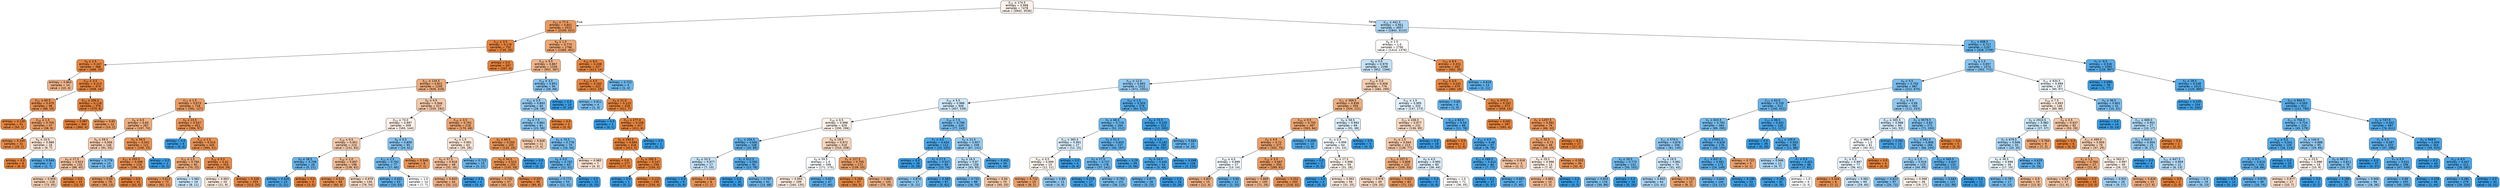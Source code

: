 digraph Tree {
node [shape=box, style="filled, rounded", color="black", fontname=helvetica] ;
edge [fontname=helvetica] ;
0 [label=<X<SUB>11</SUB> &le; 174.5<br/>entropy = 0.998<br/>samples = 7478<br/>value = [3942, 3536]>, fillcolor="#fcf2eb"] ;
1 [label=<X<SUB>11</SUB> &le; 77.5<br/>entropy = 0.651<br/>samples = 2521<br/>value = [2100, 421]>, fillcolor="#ea9a61"] ;
0 -> 1 [labeldistance=2.5, labelangle=45, headlabel="True"] ;
2 [label=<X<SUB>12</SUB> &le; 3.5<br/>entropy = 0.176<br/>samples = 755<br/>value = [735, 20]>, fillcolor="#e6843e"] ;
1 -> 2 ;
3 [label=<X<SUB>9</SUB> &le; 2.5<br/>entropy = 0.247<br/>samples = 488<br/>value = [468, 20]>, fillcolor="#e68641"] ;
2 -> 3 ;
4 [label=<entropy = 0.863<br/>samples = 14<br/>value = [10, 4]>, fillcolor="#efb388"] ;
3 -> 4 ;
9 [label=<X<SUB>10</SUB> &le; 3.5<br/>entropy = 0.213<br/>samples = 474<br/>value = [458, 16]>, fillcolor="#e68540"] ;
3 -> 9 ;
10 [label=<X<SUB>11</SUB> &le; 60.5<br/>entropy = 0.475<br/>samples = 98<br/>value = [88, 10]>, fillcolor="#e88f50"] ;
9 -> 10 ;
11 [label=<entropy = 0.139<br/>samples = 51<br/>value = [50, 1]>, fillcolor="#e6843d"] ;
10 -> 11 ;
14 [label=<X<SUB>10</SUB> &le; 1.5<br/>entropy = 0.705<br/>samples = 47<br/>value = [38, 9]>, fillcolor="#eb9f68"] ;
10 -> 14 ;
15 [label=<entropy = 0.345<br/>samples = 31<br/>value = [29, 2]>, fillcolor="#e78a47"] ;
14 -> 15 ;
20 [label=<X<SUB>9</SUB> &le; 10.0<br/>entropy = 0.989<br/>samples = 16<br/>value = [9, 7]>, fillcolor="#f9e3d3"] ;
14 -> 20 ;
21 [label=<entropy = 0.0<br/>samples = 8<br/>value = [8, 0]>, fillcolor="#e58139"] ;
20 -> 21 ;
22 [label=<entropy = 0.544<br/>samples = 8<br/>value = [1, 7]>, fillcolor="#55abe9"] ;
20 -> 22 ;
25 [label=<X<SUB>13</SUB> &le; 356.5<br/>entropy = 0.118<br/>samples = 376<br/>value = [370, 6]>, fillcolor="#e5833c"] ;
9 -> 25 ;
26 [label=<entropy = 0.087<br/>samples = 364<br/>value = [360, 4]>, fillcolor="#e5823b"] ;
25 -> 26 ;
37 [label=<entropy = 0.65<br/>samples = 12<br/>value = [10, 2]>, fillcolor="#ea9a61"] ;
25 -> 37 ;
42 [label=<entropy = 0.0<br/>samples = 267<br/>value = [267, 0]>, fillcolor="#e58139"] ;
2 -> 42 ;
43 [label=<X<SUB>8</SUB> &le; 1.5<br/>entropy = 0.773<br/>samples = 1766<br/>value = [1365, 401]>, fillcolor="#eda673"] ;
1 -> 43 ;
44 [label=<X<SUB>10</SUB> &le; 9.5<br/>entropy = 0.867<br/>samples = 1339<br/>value = [952, 387]>, fillcolor="#f0b489"] ;
43 -> 44 ;
45 [label=<X<SUB>11</SUB> &le; 134.5<br/>entropy = 0.821<br/>samples = 1245<br/>value = [926, 319]>, fillcolor="#eeac7d"] ;
44 -> 45 ;
46 [label=<X<SUB>12</SUB> &le; 1.5<br/>entropy = 0.673<br/>samples = 718<br/>value = [591, 127]>, fillcolor="#eb9c64"] ;
45 -> 46 ;
47 [label=<X<SUB>6</SUB> &le; 0.5<br/>entropy = 0.83<br/>samples = 267<br/>value = [197, 70]>, fillcolor="#eeae7f"] ;
46 -> 47 ;
48 [label=<X<SUB>0</SUB> &le; 59.5<br/>entropy = 0.956<br/>samples = 146<br/>value = [91, 55]>, fillcolor="#f5cdb1"] ;
47 -> 48 ;
49 [label=<X<SUB>9</SUB> &le; 27.5<br/>entropy = 0.923<br/>samples = 133<br/>value = [88, 45]>, fillcolor="#f2c19e"] ;
48 -> 49 ;
50 [label=<entropy = 0.959<br/>samples = 118<br/>value = [73, 45]>, fillcolor="#f5cfb3"] ;
49 -> 50 ;
51 [label=<entropy = 0.0<br/>samples = 15<br/>value = [15, 0]>, fillcolor="#e58139"] ;
49 -> 51 ;
52 [label=<entropy = 0.779<br/>samples = 13<br/>value = [3, 10]>, fillcolor="#74baed"] ;
48 -> 52 ;
55 [label=<X<SUB>0</SUB> &le; 59.5<br/>entropy = 0.541<br/>samples = 121<br/>value = [106, 15]>, fillcolor="#e99355"] ;
47 -> 55 ;
56 [label=<X<SUB>13</SUB> &le; 105.5<br/>entropy = 0.498<br/>samples = 119<br/>value = [106, 13]>, fillcolor="#e89051"] ;
55 -> 56 ;
57 [label=<entropy = 0.65<br/>samples = 78<br/>value = [65, 13]>, fillcolor="#ea9a61"] ;
56 -> 57 ;
58 [label=<entropy = 0.0<br/>samples = 41<br/>value = [41, 0]>, fillcolor="#e58139"] ;
56 -> 58 ;
59 [label=<entropy = 0.0<br/>samples = 2<br/>value = [0, 2]>, fillcolor="#399de5"] ;
55 -> 59 ;
60 [label=<X<SUB>0</SUB> &le; 23.5<br/>entropy = 0.547<br/>samples = 451<br/>value = [394, 57]>, fillcolor="#e99356"] ;
46 -> 60 ;
61 [label=<entropy = 0.0<br/>samples = 6<br/>value = [0, 6]>, fillcolor="#399de5"] ;
60 -> 61 ;
62 [label=<X<SUB>15</SUB> &le; 2.5<br/>entropy = 0.514<br/>samples = 445<br/>value = [394, 51]>, fillcolor="#e89153"] ;
60 -> 62 ;
63 [label=<X<SUB>15</SUB> &le; 1.5<br/>entropy = 0.794<br/>samples = 92<br/>value = [70, 22]>, fillcolor="#eda977"] ;
62 -> 63 ;
64 [label=<entropy = 0.612<br/>samples = 73<br/>value = [62, 11]>, fillcolor="#ea975c"] ;
63 -> 64 ;
65 [label=<entropy = 0.982<br/>samples = 19<br/>value = [8, 11]>, fillcolor="#c9e4f8"] ;
63 -> 65 ;
66 [label=<X<SUB>10</SUB> &le; 0.5<br/>entropy = 0.41<br/>samples = 353<br/>value = [324, 29]>, fillcolor="#e78c4b"] ;
62 -> 66 ;
67 [label=<entropy = 0.993<br/>samples = 20<br/>value = [11, 9]>, fillcolor="#fae8db"] ;
66 -> 67 ;
68 [label=<entropy = 0.328<br/>samples = 333<br/>value = [313, 20]>, fillcolor="#e78946"] ;
66 -> 68 ;
69 [label=<X<SUB>6</SUB> &le; 0.5<br/>entropy = 0.946<br/>samples = 527<br/>value = [335, 192]>, fillcolor="#f4c9aa"] ;
45 -> 69 ;
70 [label=<X<SUB>13</SUB> &le; 73.0<br/>entropy = 0.997<br/>samples = 309<br/>value = [165, 144]>, fillcolor="#fcefe6"] ;
69 -> 70 ;
71 [label=<X<SUB>10</SUB> &le; 0.5<br/>entropy = 0.951<br/>samples = 224<br/>value = [141, 83]>, fillcolor="#f4cbae"] ;
70 -> 71 ;
72 [label=<X<SUB>9</SUB> &le; 28.5<br/>entropy = 0.706<br/>samples = 26<br/>value = [5, 21]>, fillcolor="#68b4eb"] ;
71 -> 72 ;
73 [label=<entropy = 0.426<br/>samples = 23<br/>value = [2, 21]>, fillcolor="#4ca6e7"] ;
72 -> 73 ;
74 [label=<entropy = 0.0<br/>samples = 3<br/>value = [3, 0]>, fillcolor="#e58139"] ;
72 -> 74 ;
75 [label=<X<SUB>10</SUB> &le; 2.0<br/>entropy = 0.897<br/>samples = 198<br/>value = [136, 62]>, fillcolor="#f1ba93"] ;
71 -> 75 ;
76 [label=<entropy = 0.523<br/>samples = 68<br/>value = [60, 8]>, fillcolor="#e89253"] ;
75 -> 76 ;
77 [label=<entropy = 0.979<br/>samples = 130<br/>value = [76, 54]>, fillcolor="#f7dbc6"] ;
75 -> 77 ;
78 [label=<X<SUB>8</SUB> &le; 0.5<br/>entropy = 0.859<br/>samples = 85<br/>value = [24, 61]>, fillcolor="#87c4ef"] ;
70 -> 78 ;
79 [label=<X<SUB>12</SUB> &le; 2.5<br/>entropy = 0.762<br/>samples = 77<br/>value = [17, 60]>, fillcolor="#71b9ec"] ;
78 -> 79 ;
80 [label=<entropy = 0.631<br/>samples = 63<br/>value = [10, 53]>, fillcolor="#5eafea"] ;
79 -> 80 ;
81 [label=<entropy = 1.0<br/>samples = 14<br/>value = [7, 7]>, fillcolor="#ffffff"] ;
79 -> 81 ;
82 [label=<entropy = 0.544<br/>samples = 8<br/>value = [7, 1]>, fillcolor="#e99355"] ;
78 -> 82 ;
85 [label=<X<SUB>10</SUB> &le; 3.5<br/>entropy = 0.761<br/>samples = 218<br/>value = [170, 48]>, fillcolor="#eca571"] ;
69 -> 85 ;
86 [label=<X<SUB>3</SUB> &le; 1.5<br/>entropy = 0.991<br/>samples = 63<br/>value = [35, 28]>, fillcolor="#fae6d7"] ;
85 -> 86 ;
87 [label=<X<SUB>0</SUB> &le; 57.5<br/>entropy = 0.918<br/>samples = 48<br/>value = [32, 16]>, fillcolor="#f2c09c"] ;
86 -> 87 ;
88 [label=<entropy = 0.845<br/>samples = 44<br/>value = [32, 12]>, fillcolor="#efb083"] ;
87 -> 88 ;
89 [label=<entropy = 0.0<br/>samples = 4<br/>value = [0, 4]>, fillcolor="#399de5"] ;
87 -> 89 ;
90 [label=<entropy = 0.722<br/>samples = 15<br/>value = [3, 12]>, fillcolor="#6ab6ec"] ;
86 -> 90 ;
93 [label=<X<SUB>0</SUB> &le; 60.5<br/>entropy = 0.555<br/>samples = 155<br/>value = [135, 20]>, fillcolor="#e99456"] ;
85 -> 93 ;
94 [label=<X<SUB>0</SUB> &le; 34.5<br/>entropy = 0.523<br/>samples = 153<br/>value = [135, 18]>, fillcolor="#e89253"] ;
93 -> 94 ;
95 [label=<entropy = 0.742<br/>samples = 57<br/>value = [45, 12]>, fillcolor="#eca36e"] ;
94 -> 95 ;
96 [label=<entropy = 0.337<br/>samples = 96<br/>value = [90, 6]>, fillcolor="#e78946"] ;
94 -> 96 ;
97 [label=<entropy = 0.0<br/>samples = 2<br/>value = [0, 2]>, fillcolor="#399de5"] ;
93 -> 97 ;
98 [label=<X<SUB>14</SUB> &le; 3.5<br/>entropy = 0.851<br/>samples = 94<br/>value = [26, 68]>, fillcolor="#85c2ef"] ;
44 -> 98 ;
99 [label=<X<SUB>12</SUB> &le; 3.5<br/>entropy = 0.893<br/>samples = 84<br/>value = [26, 58]>, fillcolor="#92c9f1"] ;
98 -> 99 ;
100 [label=<X<SUB>9</SUB> &le; 7.5<br/>entropy = 0.861<br/>samples = 81<br/>value = [23, 58]>, fillcolor="#88c4ef"] ;
99 -> 100 ;
101 [label=<entropy = 0.946<br/>samples = 11<br/>value = [7, 4]>, fillcolor="#f4c9aa"] ;
100 -> 101 ;
106 [label=<X<SUB>0</SUB> &le; 70.5<br/>entropy = 0.776<br/>samples = 70<br/>value = [16, 54]>, fillcolor="#74baed"] ;
100 -> 106 ;
107 [label=<X<SUB>8</SUB> &le; 0.5<br/>entropy = 0.702<br/>samples = 63<br/>value = [12, 51]>, fillcolor="#68b4eb"] ;
106 -> 107 ;
108 [label=<entropy = 0.772<br/>samples = 53<br/>value = [12, 41]>, fillcolor="#73baed"] ;
107 -> 108 ;
109 [label=<entropy = 0.0<br/>samples = 10<br/>value = [0, 10]>, fillcolor="#399de5"] ;
107 -> 109 ;
110 [label=<entropy = 0.985<br/>samples = 7<br/>value = [4, 3]>, fillcolor="#f8e0ce"] ;
106 -> 110 ;
113 [label=<entropy = 0.0<br/>samples = 3<br/>value = [3, 0]>, fillcolor="#e58139"] ;
99 -> 113 ;
114 [label=<entropy = 0.0<br/>samples = 10<br/>value = [0, 10]>, fillcolor="#399de5"] ;
98 -> 114 ;
115 [label=<X<SUB>10</SUB> &le; 8.5<br/>entropy = 0.208<br/>samples = 427<br/>value = [413, 14]>, fillcolor="#e68540"] ;
43 -> 115 ;
116 [label=<X<SUB>10</SUB> &le; 4.5<br/>entropy = 0.162<br/>samples = 422<br/>value = [412, 10]>, fillcolor="#e6843e"] ;
115 -> 116 ;
117 [label=<entropy = 0.811<br/>samples = 4<br/>value = [1, 3]>, fillcolor="#7bbeee"] ;
116 -> 117 ;
120 [label=<X<SUB>0</SUB> &le; 21.0<br/>entropy = 0.123<br/>samples = 418<br/>value = [411, 7]>, fillcolor="#e5833c"] ;
116 -> 120 ;
121 [label=<entropy = 0.0<br/>samples = 1<br/>value = [0, 1]>, fillcolor="#399de5"] ;
120 -> 121 ;
122 [label=<X<SUB>13</SUB> &le; 277.0<br/>entropy = 0.109<br/>samples = 417<br/>value = [411, 6]>, fillcolor="#e5833c"] ;
120 -> 122 ;
123 [label=<X<SUB>5</SUB> &le; 293.5<br/>entropy = 0.094<br/>samples = 416<br/>value = [411, 5]>, fillcolor="#e5833b"] ;
122 -> 123 ;
124 [label=<entropy = 0.0<br/>samples = 177<br/>value = [177, 0]>, fillcolor="#e58139"] ;
123 -> 124 ;
125 [label=<X<SUB>5</SUB> &le; 295.5<br/>entropy = 0.147<br/>samples = 239<br/>value = [234, 5]>, fillcolor="#e6843d"] ;
123 -> 125 ;
126 [label=<entropy = 0.0<br/>samples = 1<br/>value = [0, 1]>, fillcolor="#399de5"] ;
125 -> 126 ;
127 [label=<entropy = 0.123<br/>samples = 238<br/>value = [234, 4]>, fillcolor="#e5833c"] ;
125 -> 127 ;
128 [label=<entropy = 0.0<br/>samples = 1<br/>value = [0, 1]>, fillcolor="#399de5"] ;
122 -> 128 ;
129 [label=<entropy = 0.722<br/>samples = 5<br/>value = [1, 4]>, fillcolor="#6ab6ec"] ;
115 -> 129 ;
132 [label=<X<SUB>11</SUB> &le; 441.5<br/>entropy = 0.952<br/>samples = 4957<br/>value = [1842, 3115]>, fillcolor="#aed7f4"] ;
0 -> 132 [labeldistance=2.5, labelangle=-45, headlabel="False"] ;
133 [label=<X<SUB>8</SUB> &le; 1.5<br/>entropy = 1.0<br/>samples = 2790<br/>value = [1414, 1376]>, fillcolor="#fefcfa"] ;
132 -> 133 ;
134 [label=<X<SUB>6</SUB> &le; 0.5<br/>entropy = 0.979<br/>samples = 2298<br/>value = [952, 1346]>, fillcolor="#c5e2f7"] ;
133 -> 134 ;
135 [label=<X<SUB>13</SUB> &le; 12.0<br/>entropy = 0.893<br/>samples = 1522<br/>value = [471, 1051]>, fillcolor="#92c9f1"] ;
134 -> 135 ;
136 [label=<X<SUB>10</SUB> &le; 5.5<br/>entropy = 0.986<br/>samples = 946<br/>value = [407, 539]>, fillcolor="#cfe7f9"] ;
135 -> 136 ;
137 [label=<X<SUB>10</SUB> &le; 0.5<br/>entropy = 0.998<br/>samples = 626<br/>value = [330, 296]>, fillcolor="#fcf2eb"] ;
136 -> 137 ;
138 [label=<X<SUB>11</SUB> &le; 204.5<br/>entropy = 0.691<br/>samples = 108<br/>value = [20, 88]>, fillcolor="#66b3eb"] ;
137 -> 138 ;
139 [label=<X<SUB>0</SUB> &le; 33.5<br/>entropy = 0.977<br/>samples = 17<br/>value = [7, 10]>, fillcolor="#c4e2f7"] ;
138 -> 139 ;
140 [label=<entropy = 0.0<br/>samples = 9<br/>value = [0, 9]>, fillcolor="#399de5"] ;
139 -> 140 ;
141 [label=<entropy = 0.544<br/>samples = 8<br/>value = [7, 1]>, fillcolor="#e99355"] ;
139 -> 141 ;
142 [label=<X<SUB>5</SUB> &le; 512.0<br/>entropy = 0.592<br/>samples = 91<br/>value = [13, 78]>, fillcolor="#5aade9"] ;
138 -> 142 ;
143 [label=<entropy = 0.0<br/>samples = 30<br/>value = [0, 30]>, fillcolor="#399de5"] ;
142 -> 143 ;
144 [label=<entropy = 0.747<br/>samples = 61<br/>value = [13, 48]>, fillcolor="#6fb8ec"] ;
142 -> 144 ;
145 [label=<X<SUB>9</SUB> &le; 19.5<br/>entropy = 0.972<br/>samples = 518<br/>value = [310, 208]>, fillcolor="#f6d6be"] ;
137 -> 145 ;
146 [label=<X<SUB>0</SUB> &le; 59.5<br/>entropy = 1.0<br/>samples = 346<br/>value = [171, 175]>, fillcolor="#fafdfe"] ;
145 -> 146 ;
147 [label=<entropy = 0.993<br/>samples = 299<br/>value = [164, 135]>, fillcolor="#fae9dc"] ;
146 -> 147 ;
148 [label=<entropy = 0.607<br/>samples = 47<br/>value = [7, 40]>, fillcolor="#5caeea"] ;
146 -> 148 ;
149 [label=<X<SUB>5</SUB> &le; 127.5<br/>entropy = 0.705<br/>samples = 172<br/>value = [139, 33]>, fillcolor="#eb9f68"] ;
145 -> 149 ;
150 [label=<entropy = 0.264<br/>samples = 67<br/>value = [64, 3]>, fillcolor="#e68742"] ;
149 -> 150 ;
151 [label=<entropy = 0.863<br/>samples = 105<br/>value = [75, 30]>, fillcolor="#efb388"] ;
149 -> 151 ;
152 [label=<X<SUB>10</SUB> &le; 7.5<br/>entropy = 0.796<br/>samples = 320<br/>value = [77, 243]>, fillcolor="#78bced"] ;
136 -> 152 ;
153 [label=<X<SUB>1</SUB> &le; 3.5<br/>entropy = 0.434<br/>samples = 112<br/>value = [10, 102]>, fillcolor="#4ca7e8"] ;
152 -> 153 ;
154 [label=<entropy = 0.0<br/>samples = 28<br/>value = [0, 28]>, fillcolor="#399de5"] ;
153 -> 154 ;
155 [label=<X<SUB>0</SUB> &le; 27.5<br/>entropy = 0.527<br/>samples = 84<br/>value = [10, 74]>, fillcolor="#54aae9"] ;
153 -> 155 ;
156 [label=<entropy = 0.874<br/>samples = 17<br/>value = [5, 12]>, fillcolor="#8bc6f0"] ;
155 -> 156 ;
157 [label=<entropy = 0.383<br/>samples = 67<br/>value = [5, 62]>, fillcolor="#49a5e7"] ;
155 -> 157 ;
158 [label=<X<SUB>9</SUB> &le; 21.5<br/>entropy = 0.907<br/>samples = 208<br/>value = [67, 141]>, fillcolor="#97ccf1"] ;
152 -> 158 ;
159 [label=<X<SUB>9</SUB> &le; 16.5<br/>entropy = 0.97<br/>samples = 158<br/>value = [63, 95]>, fillcolor="#bcdef6"] ;
158 -> 159 ;
160 [label=<entropy = 0.731<br/>samples = 88<br/>value = [18, 70]>, fillcolor="#6cb6ec"] ;
159 -> 160 ;
161 [label=<entropy = 0.94<br/>samples = 70<br/>value = [45, 25]>, fillcolor="#f3c7a7"] ;
159 -> 161 ;
162 [label=<entropy = 0.402<br/>samples = 50<br/>value = [4, 46]>, fillcolor="#4aa6e7"] ;
158 -> 162 ;
165 [label=<X<SUB>15</SUB> &le; 1.5<br/>entropy = 0.503<br/>samples = 576<br/>value = [64, 512]>, fillcolor="#52a9e8"] ;
135 -> 165 ;
166 [label=<X<SUB>5</SUB> &le; 68.0<br/>entropy = 0.716<br/>samples = 264<br/>value = [52, 212]>, fillcolor="#6ab5eb"] ;
165 -> 166 ;
167 [label=<X<SUB>13</SUB> &le; 365.5<br/>entropy = 0.991<br/>samples = 27<br/>value = [12, 15]>, fillcolor="#d7ebfa"] ;
166 -> 167 ;
168 [label=<X<SUB>15</SUB> &le; 0.5<br/>entropy = 0.999<br/>samples = 23<br/>value = [12, 11]>, fillcolor="#fdf5ef"] ;
167 -> 168 ;
169 [label=<entropy = 0.722<br/>samples = 10<br/>value = [8, 2]>, fillcolor="#eca06a"] ;
168 -> 169 ;
170 [label=<entropy = 0.89<br/>samples = 13<br/>value = [4, 9]>, fillcolor="#91c9f1"] ;
168 -> 170 ;
171 [label=<entropy = 0.0<br/>samples = 4<br/>value = [0, 4]>, fillcolor="#399de5"] ;
167 -> 171 ;
172 [label=<X<SUB>0</SUB> &le; 51.5<br/>entropy = 0.655<br/>samples = 237<br/>value = [40, 197]>, fillcolor="#61b1ea"] ;
166 -> 172 ;
173 [label=<X<SUB>0</SUB> &le; 27.5<br/>entropy = 0.737<br/>samples = 178<br/>value = [37, 141]>, fillcolor="#6db7ec"] ;
172 -> 173 ;
174 [label=<entropy = 0.229<br/>samples = 27<br/>value = [1, 26]>, fillcolor="#41a1e6"] ;
173 -> 174 ;
175 [label=<entropy = 0.792<br/>samples = 151<br/>value = [36, 115]>, fillcolor="#77bced"] ;
173 -> 175 ;
176 [label=<entropy = 0.29<br/>samples = 59<br/>value = [3, 56]>, fillcolor="#44a2e6"] ;
172 -> 176 ;
179 [label=<X<SUB>0</SUB> &le; 73.5<br/>entropy = 0.235<br/>samples = 312<br/>value = [12, 300]>, fillcolor="#41a1e6"] ;
165 -> 179 ;
180 [label=<X<SUB>1</SUB> &le; 2.5<br/>entropy = 0.182<br/>samples = 290<br/>value = [8, 282]>, fillcolor="#3fa0e6"] ;
179 -> 180 ;
181 [label=<X<SUB>9</SUB> &le; 14.0<br/>entropy = 0.445<br/>samples = 54<br/>value = [5, 49]>, fillcolor="#4da7e8"] ;
180 -> 181 ;
182 [label=<entropy = 0.677<br/>samples = 28<br/>value = [5, 23]>, fillcolor="#64b2eb"] ;
181 -> 182 ;
183 [label=<entropy = 0.0<br/>samples = 26<br/>value = [0, 26]>, fillcolor="#399de5"] ;
181 -> 183 ;
184 [label=<entropy = 0.098<br/>samples = 236<br/>value = [3, 233]>, fillcolor="#3c9ee5"] ;
180 -> 184 ;
187 [label=<entropy = 0.684<br/>samples = 22<br/>value = [4, 18]>, fillcolor="#65b3eb"] ;
179 -> 187 ;
192 [label=<X<SUB>13</SUB> &le; 3.0<br/>entropy = 0.958<br/>samples = 776<br/>value = [481, 295]>, fillcolor="#f5ceb2"] ;
134 -> 192 ;
193 [label=<X<SUB>11</SUB> &le; 369.5<br/>entropy = 0.838<br/>samples = 456<br/>value = [334, 122]>, fillcolor="#eeaf81"] ;
192 -> 193 ;
194 [label=<X<SUB>10</SUB> &le; 9.5<br/>entropy = 0.755<br/>samples = 387<br/>value = [303, 84]>, fillcolor="#eca470"] ;
193 -> 194 ;
195 [label=<X<SUB>9</SUB> &le; 4.5<br/>entropy = 0.72<br/>samples = 377<br/>value = [302, 75]>, fillcolor="#eba06a"] ;
194 -> 195 ;
196 [label=<X<SUB>10</SUB> &le; 4.5<br/>entropy = 0.999<br/>samples = 27<br/>value = [13, 14]>, fillcolor="#f1f8fd"] ;
195 -> 196 ;
197 [label=<entropy = 0.837<br/>samples = 15<br/>value = [11, 4]>, fillcolor="#eeaf81"] ;
196 -> 197 ;
198 [label=<entropy = 0.65<br/>samples = 12<br/>value = [2, 10]>, fillcolor="#61b1ea"] ;
196 -> 198 ;
199 [label=<X<SUB>10</SUB> &le; 3.5<br/>entropy = 0.667<br/>samples = 350<br/>value = [289, 61]>, fillcolor="#ea9c63"] ;
195 -> 199 ;
200 [label=<entropy = 0.869<br/>samples = 100<br/>value = [71, 29]>, fillcolor="#f0b48a"] ;
199 -> 200 ;
201 [label=<entropy = 0.552<br/>samples = 250<br/>value = [218, 32]>, fillcolor="#e99356"] ;
199 -> 201 ;
202 [label=<entropy = 0.469<br/>samples = 10<br/>value = [1, 9]>, fillcolor="#4fa8e8"] ;
194 -> 202 ;
205 [label=<X<SUB>0</SUB> &le; 58.5<br/>entropy = 0.993<br/>samples = 69<br/>value = [31, 38]>, fillcolor="#dbedfa"] ;
193 -> 205 ;
206 [label=<X<SUB>2</SUB> &le; 0.5<br/>entropy = 0.999<br/>samples = 64<br/>value = [31, 33]>, fillcolor="#f3f9fd"] ;
205 -> 206 ;
207 [label=<entropy = 0.0<br/>samples = 5<br/>value = [0, 5]>, fillcolor="#399de5"] ;
206 -> 207 ;
208 [label=<X<SUB>0</SUB> &le; 27.5<br/>entropy = 0.998<br/>samples = 59<br/>value = [31, 28]>, fillcolor="#fcf3ec"] ;
206 -> 208 ;
209 [label=<entropy = 0.0<br/>samples = 3<br/>value = [0, 3]>, fillcolor="#399de5"] ;
208 -> 209 ;
210 [label=<entropy = 0.992<br/>samples = 56<br/>value = [31, 25]>, fillcolor="#fae7d9"] ;
208 -> 210 ;
211 [label=<entropy = 0.0<br/>samples = 5<br/>value = [0, 5]>, fillcolor="#399de5"] ;
205 -> 211 ;
212 [label=<X<SUB>15</SUB> &le; 1.5<br/>entropy = 0.995<br/>samples = 320<br/>value = [147, 173]>, fillcolor="#e1f0fb"] ;
192 -> 212 ;
213 [label=<X<SUB>13</SUB> &le; 438.0<br/>entropy = 0.977<br/>samples = 231<br/>value = [136, 95]>, fillcolor="#f7d9c3"] ;
212 -> 213 ;
214 [label=<X<SUB>3</SUB> &le; 1.5<br/>entropy = 0.944<br/>samples = 213<br/>value = [136, 77]>, fillcolor="#f4c8a9"] ;
213 -> 214 ;
215 [label=<X<SUB>13</SUB> &le; 207.0<br/>entropy = 0.808<br/>samples = 133<br/>value = [100, 33]>, fillcolor="#eeab7a"] ;
214 -> 215 ;
216 [label=<entropy = 0.976<br/>samples = 49<br/>value = [29, 20]>, fillcolor="#f7d8c2"] ;
215 -> 216 ;
217 [label=<entropy = 0.622<br/>samples = 84<br/>value = [71, 13]>, fillcolor="#ea985d"] ;
215 -> 217 ;
218 [label=<X<SUB>9</SUB> &le; 4.5<br/>entropy = 0.993<br/>samples = 80<br/>value = [36, 44]>, fillcolor="#dbedfa"] ;
214 -> 218 ;
219 [label=<entropy = 0.0<br/>samples = 9<br/>value = [0, 9]>, fillcolor="#399de5"] ;
218 -> 219 ;
220 [label=<entropy = 1.0<br/>samples = 71<br/>value = [36, 35]>, fillcolor="#fefcfa"] ;
218 -> 220 ;
221 [label=<entropy = 0.0<br/>samples = 18<br/>value = [0, 18]>, fillcolor="#399de5"] ;
213 -> 221 ;
222 [label=<X<SUB>13</SUB> &le; 83.0<br/>entropy = 0.54<br/>samples = 89<br/>value = [11, 78]>, fillcolor="#55abe9"] ;
212 -> 222 ;
223 [label=<entropy = 0.0<br/>samples = 2<br/>value = [2, 0]>, fillcolor="#e58139"] ;
222 -> 223 ;
224 [label=<X<SUB>12</SUB> &le; 4.5<br/>entropy = 0.48<br/>samples = 87<br/>value = [9, 78]>, fillcolor="#50a8e8"] ;
222 -> 224 ;
225 [label=<X<SUB>13</SUB> &le; 169.5<br/>entropy = 0.414<br/>samples = 84<br/>value = [7, 77]>, fillcolor="#4ba6e7"] ;
224 -> 225 ;
226 [label=<entropy = 0.0<br/>samples = 37<br/>value = [0, 37]>, fillcolor="#399de5"] ;
225 -> 226 ;
227 [label=<entropy = 0.607<br/>samples = 47<br/>value = [7, 40]>, fillcolor="#5caeea"] ;
225 -> 227 ;
228 [label=<entropy = 0.918<br/>samples = 3<br/>value = [2, 1]>, fillcolor="#f2c09c"] ;
224 -> 228 ;
231 [label=<X<SUB>10</SUB> &le; 8.5<br/>entropy = 0.331<br/>samples = 492<br/>value = [462, 30]>, fillcolor="#e78946"] ;
133 -> 231 ;
232 [label=<X<SUB>10</SUB> &le; 4.0<br/>entropy = 0.241<br/>samples = 479<br/>value = [460, 19]>, fillcolor="#e68641"] ;
231 -> 232 ;
233 [label=<entropy = 0.65<br/>samples = 6<br/>value = [1, 5]>, fillcolor="#61b1ea"] ;
232 -> 233 ;
236 [label=<X<SUB>11</SUB> &le; 370.5<br/>entropy = 0.192<br/>samples = 473<br/>value = [459, 14]>, fillcolor="#e6853f"] ;
232 -> 236 ;
237 [label=<entropy = 0.081<br/>samples = 397<br/>value = [393, 4]>, fillcolor="#e5823b"] ;
236 -> 237 ;
248 [label=<X<SUB>5</SUB> &le; 1297.5<br/>entropy = 0.562<br/>samples = 76<br/>value = [66, 10]>, fillcolor="#e99457"] ;
236 -> 248 ;
249 [label=<X<SUB>0</SUB> &le; 30.5<br/>entropy = 0.73<br/>samples = 49<br/>value = [39, 10]>, fillcolor="#eca16c"] ;
248 -> 249 ;
250 [label=<X<SUB>0</SUB> &le; 29.5<br/>entropy = 0.996<br/>samples = 13<br/>value = [7, 6]>, fillcolor="#fbede3"] ;
249 -> 250 ;
251 [label=<entropy = 0.881<br/>samples = 10<br/>value = [7, 3]>, fillcolor="#f0b78e"] ;
250 -> 251 ;
252 [label=<entropy = 0.0<br/>samples = 3<br/>value = [0, 3]>, fillcolor="#399de5"] ;
250 -> 252 ;
253 [label=<entropy = 0.503<br/>samples = 36<br/>value = [32, 4]>, fillcolor="#e89152"] ;
249 -> 253 ;
256 [label=<entropy = 0.0<br/>samples = 27<br/>value = [27, 0]>, fillcolor="#e58139"] ;
248 -> 256 ;
257 [label=<entropy = 0.619<br/>samples = 13<br/>value = [2, 11]>, fillcolor="#5dafea"] ;
231 -> 257 ;
260 [label=<X<SUB>11</SUB> &le; 698.5<br/>entropy = 0.717<br/>samples = 2167<br/>value = [428, 1739]>, fillcolor="#6ab5eb"] ;
132 -> 260 ;
261 [label=<X<SUB>8</SUB> &le; 1.5<br/>entropy = 0.857<br/>samples = 1074<br/>value = [302, 772]>, fillcolor="#86c3ef"] ;
260 -> 261 ;
262 [label=<X<SUB>6</SUB> &le; 0.5<br/>entropy = 0.793<br/>samples = 887<br/>value = [212, 675]>, fillcolor="#77bced"] ;
261 -> 262 ;
263 [label=<X<SUB>13</SUB> &le; 63.0<br/>entropy = 0.705<br/>samples = 522<br/>value = [100, 422]>, fillcolor="#68b4eb"] ;
262 -> 263 ;
264 [label=<X<SUB>5</SUB> &le; 820.5<br/>entropy = 0.781<br/>samples = 384<br/>value = [89, 295]>, fillcolor="#75bbed"] ;
263 -> 264 ;
265 [label=<X<SUB>11</SUB> &le; 579.5<br/>entropy = 0.876<br/>samples = 206<br/>value = [61, 145]>, fillcolor="#8cc6f0"] ;
264 -> 265 ;
266 [label=<X<SUB>9</SUB> &le; 29.5<br/>entropy = 0.773<br/>samples = 132<br/>value = [30, 102]>, fillcolor="#73baed"] ;
265 -> 266 ;
267 [label=<entropy = 0.825<br/>samples = 116<br/>value = [30, 86]>, fillcolor="#7ebfee"] ;
266 -> 267 ;
268 [label=<entropy = 0.0<br/>samples = 16<br/>value = [0, 16]>, fillcolor="#399de5"] ;
266 -> 268 ;
269 [label=<X<SUB>9</SUB> &le; 29.5<br/>entropy = 0.981<br/>samples = 74<br/>value = [31, 43]>, fillcolor="#c8e4f8"] ;
265 -> 269 ;
270 [label=<entropy = 0.942<br/>samples = 64<br/>value = [23, 41]>, fillcolor="#a8d4f4"] ;
269 -> 270 ;
271 [label=<entropy = 0.722<br/>samples = 10<br/>value = [8, 2]>, fillcolor="#eca06a"] ;
269 -> 271 ;
272 [label=<X<SUB>5</SUB> &le; 15941.0<br/>entropy = 0.628<br/>samples = 178<br/>value = [28, 150]>, fillcolor="#5eafea"] ;
264 -> 272 ;
273 [label=<X<SUB>11</SUB> &le; 637.0<br/>entropy = 0.581<br/>samples = 173<br/>value = [24, 149]>, fillcolor="#59ade9"] ;
272 -> 273 ;
274 [label=<entropy = 0.644<br/>samples = 140<br/>value = [23, 117]>, fillcolor="#60b0ea"] ;
273 -> 274 ;
275 [label=<entropy = 0.196<br/>samples = 33<br/>value = [1, 32]>, fillcolor="#3fa0e6"] ;
273 -> 275 ;
276 [label=<entropy = 0.722<br/>samples = 5<br/>value = [4, 1]>, fillcolor="#eca06a"] ;
272 -> 276 ;
279 [label=<X<SUB>13</SUB> &le; 98.5<br/>entropy = 0.401<br/>samples = 138<br/>value = [11, 127]>, fillcolor="#4aa5e7"] ;
263 -> 279 ;
280 [label=<entropy = 0.0<br/>samples = 39<br/>value = [0, 39]>, fillcolor="#399de5"] ;
279 -> 280 ;
281 [label=<X<SUB>13</SUB> &le; 145.0<br/>entropy = 0.503<br/>samples = 99<br/>value = [11, 88]>, fillcolor="#52a9e8"] ;
279 -> 281 ;
282 [label=<entropy = 0.946<br/>samples = 11<br/>value = [4, 7]>, fillcolor="#aad5f4"] ;
281 -> 282 ;
285 [label=<X<SUB>7</SUB> &le; 0.5<br/>entropy = 0.401<br/>samples = 88<br/>value = [7, 81]>, fillcolor="#4aa5e7"] ;
281 -> 285 ;
286 [label=<entropy = 0.281<br/>samples = 82<br/>value = [4, 78]>, fillcolor="#43a2e6"] ;
285 -> 286 ;
287 [label=<entropy = 1.0<br/>samples = 6<br/>value = [3, 3]>, fillcolor="#ffffff"] ;
285 -> 287 ;
288 [label=<X<SUB>10</SUB> &le; 4.5<br/>entropy = 0.89<br/>samples = 365<br/>value = [112, 253]>, fillcolor="#91c8f1"] ;
262 -> 288 ;
289 [label=<X<SUB>13</SUB> &le; 305.5<br/>entropy = 0.988<br/>samples = 94<br/>value = [41, 53]>, fillcolor="#d2e9f9"] ;
288 -> 289 ;
290 [label=<X<SUB>11</SUB> &le; 686.5<br/>entropy = 1.0<br/>samples = 81<br/>value = [40, 41]>, fillcolor="#fafdfe"] ;
289 -> 290 ;
291 [label=<X<SUB>1</SUB> &le; 0.5<br/>entropy = 0.997<br/>samples = 77<br/>value = [36, 41]>, fillcolor="#e7f3fc"] ;
290 -> 291 ;
292 [label=<entropy = 0.544<br/>samples = 8<br/>value = [7, 1]>, fillcolor="#e99355"] ;
291 -> 292 ;
293 [label=<entropy = 0.982<br/>samples = 69<br/>value = [29, 40]>, fillcolor="#c9e4f8"] ;
291 -> 293 ;
294 [label=<entropy = 0.0<br/>samples = 4<br/>value = [4, 0]>, fillcolor="#e58139"] ;
290 -> 294 ;
295 [label=<entropy = 0.391<br/>samples = 13<br/>value = [1, 12]>, fillcolor="#49a5e7"] ;
289 -> 295 ;
300 [label=<X<SUB>5</SUB> &le; 9579.5<br/>entropy = 0.83<br/>samples = 271<br/>value = [71, 200]>, fillcolor="#7fc0ee"] ;
288 -> 300 ;
301 [label=<X<SUB>11</SUB> &le; 561.5<br/>entropy = 0.808<br/>samples = 266<br/>value = [66, 200]>, fillcolor="#7abdee"] ;
300 -> 301 ;
302 [label=<X<SUB>12</SUB> &le; 2.5<br/>entropy = 0.916<br/>samples = 133<br/>value = [44, 89]>, fillcolor="#9bcdf2"] ;
301 -> 302 ;
303 [label=<entropy = 0.823<br/>samples = 97<br/>value = [25, 72]>, fillcolor="#7ebfee"] ;
302 -> 303 ;
304 [label=<entropy = 0.998<br/>samples = 36<br/>value = [19, 17]>, fillcolor="#fcf2ea"] ;
302 -> 304 ;
305 [label=<X<SUB>13</SUB> &le; 345.0<br/>entropy = 0.647<br/>samples = 133<br/>value = [22, 111]>, fillcolor="#60b0ea"] ;
301 -> 305 ;
306 [label=<entropy = 0.684<br/>samples = 121<br/>value = [22, 99]>, fillcolor="#65b3eb"] ;
305 -> 306 ;
307 [label=<entropy = 0.0<br/>samples = 12<br/>value = [0, 12]>, fillcolor="#399de5"] ;
305 -> 307 ;
308 [label=<entropy = 0.0<br/>samples = 5<br/>value = [5, 0]>, fillcolor="#e58139"] ;
300 -> 308 ;
309 [label=<X<SUB>11</SUB> &le; 634.5<br/>entropy = 0.999<br/>samples = 187<br/>value = [90, 97]>, fillcolor="#f1f8fd"] ;
261 -> 309 ;
310 [label=<X<SUB>10</SUB> &le; 7.5<br/>entropy = 0.993<br/>samples = 146<br/>value = [80, 66]>, fillcolor="#fae9dc"] ;
309 -> 310 ;
311 [label=<X<SUB>5</SUB> &le; 2910.5<br/>entropy = 0.982<br/>samples = 64<br/>value = [27, 37]>, fillcolor="#c9e5f8"] ;
310 -> 311 ;
312 [label=<X<SUB>5</SUB> &le; 679.5<br/>entropy = 0.946<br/>samples = 55<br/>value = [20, 35]>, fillcolor="#aad5f4"] ;
311 -> 312 ;
313 [label=<X<SUB>0</SUB> &le; 36.5<br/>entropy = 0.998<br/>samples = 36<br/>value = [17, 19]>, fillcolor="#eaf5fc"] ;
312 -> 313 ;
314 [label=<entropy = 0.787<br/>samples = 17<br/>value = [4, 13]>, fillcolor="#76bbed"] ;
313 -> 314 ;
315 [label=<entropy = 0.9<br/>samples = 19<br/>value = [13, 6]>, fillcolor="#f1bb94"] ;
313 -> 315 ;
316 [label=<entropy = 0.629<br/>samples = 19<br/>value = [3, 16]>, fillcolor="#5eafea"] ;
312 -> 316 ;
319 [label=<entropy = 0.764<br/>samples = 9<br/>value = [7, 2]>, fillcolor="#eca572"] ;
311 -> 319 ;
322 [label=<X<SUB>6</SUB> &le; 0.5<br/>entropy = 0.937<br/>samples = 82<br/>value = [53, 29]>, fillcolor="#f3c6a5"] ;
310 -> 322 ;
323 [label=<entropy = 0.0<br/>samples = 6<br/>value = [6, 0]>, fillcolor="#e58139"] ;
322 -> 323 ;
324 [label=<X<SUB>11</SUB> &le; 499.0<br/>entropy = 0.959<br/>samples = 76<br/>value = [47, 29]>, fillcolor="#f5cfb3"] ;
322 -> 324 ;
325 [label=<X<SUB>2</SUB> &le; 1.5<br/>entropy = 0.764<br/>samples = 27<br/>value = [21, 6]>, fillcolor="#eca572"] ;
324 -> 325 ;
326 [label=<entropy = 0.937<br/>samples = 17<br/>value = [11, 6]>, fillcolor="#f3c6a5"] ;
325 -> 326 ;
327 [label=<entropy = 0.0<br/>samples = 10<br/>value = [10, 0]>, fillcolor="#e58139"] ;
325 -> 327 ;
328 [label=<X<SUB>11</SUB> &le; 563.5<br/>entropy = 0.997<br/>samples = 49<br/>value = [26, 23]>, fillcolor="#fcf0e8"] ;
324 -> 328 ;
329 [label=<entropy = 0.931<br/>samples = 26<br/>value = [9, 17]>, fillcolor="#a2d1f3"] ;
328 -> 329 ;
330 [label=<entropy = 0.828<br/>samples = 23<br/>value = [17, 6]>, fillcolor="#eead7f"] ;
328 -> 330 ;
331 [label=<X<SUB>0</SUB> &le; 36.5<br/>entropy = 0.801<br/>samples = 41<br/>value = [10, 31]>, fillcolor="#79bded"] ;
309 -> 331 ;
332 [label=<entropy = 0.0<br/>samples = 14<br/>value = [0, 14]>, fillcolor="#399de5"] ;
331 -> 332 ;
333 [label=<X<SUB>11</SUB> &le; 689.0<br/>entropy = 0.951<br/>samples = 27<br/>value = [10, 17]>, fillcolor="#add7f4"] ;
331 -> 333 ;
334 [label=<X<SUB>11</SUB> &le; 643.5<br/>entropy = 0.904<br/>samples = 25<br/>value = [8, 17]>, fillcolor="#96cbf1"] ;
333 -> 334 ;
335 [label=<entropy = 0.0<br/>samples = 4<br/>value = [0, 4]>, fillcolor="#399de5"] ;
334 -> 335 ;
336 [label=<X<SUB>11</SUB> &le; 647.5<br/>entropy = 0.959<br/>samples = 21<br/>value = [8, 13]>, fillcolor="#b3d9f5"] ;
334 -> 336 ;
337 [label=<entropy = 0.0<br/>samples = 2<br/>value = [2, 0]>, fillcolor="#e58139"] ;
336 -> 337 ;
338 [label=<entropy = 0.9<br/>samples = 19<br/>value = [6, 13]>, fillcolor="#94caf1"] ;
336 -> 338 ;
339 [label=<entropy = 0.0<br/>samples = 2<br/>value = [2, 0]>, fillcolor="#e58139"] ;
333 -> 339 ;
340 [label=<X<SUB>5</SUB> &le; -0.5<br/>entropy = 0.516<br/>samples = 1093<br/>value = [126, 967]>, fillcolor="#53aae8"] ;
260 -> 340 ;
341 [label=<entropy = 0.099<br/>samples = 78<br/>value = [1, 77]>, fillcolor="#3c9ee5"] ;
340 -> 341 ;
348 [label=<X<SUB>0</SUB> &le; 28.5<br/>entropy = 0.538<br/>samples = 1015<br/>value = [125, 890]>, fillcolor="#55abe9"] ;
340 -> 348 ;
349 [label=<entropy = 0.235<br/>samples = 104<br/>value = [4, 100]>, fillcolor="#41a1e6"] ;
348 -> 349 ;
360 [label=<X<SUB>11</SUB> &le; 804.5<br/>entropy = 0.565<br/>samples = 911<br/>value = [121, 790]>, fillcolor="#57ace9"] ;
348 -> 360 ;
361 [label=<X<SUB>11</SUB> &le; 756.0<br/>entropy = 0.724<br/>samples = 224<br/>value = [45, 179]>, fillcolor="#6bb6ec"] ;
360 -> 361 ;
362 [label=<X<SUB>14</SUB> &le; 0.5<br/>entropy = 0.541<br/>samples = 129<br/>value = [16, 113]>, fillcolor="#55abe9"] ;
361 -> 362 ;
363 [label=<X<SUB>1</SUB> &le; 0.5<br/>entropy = 0.619<br/>samples = 104<br/>value = [16, 88]>, fillcolor="#5dafea"] ;
362 -> 363 ;
364 [label=<entropy = 0.0<br/>samples = 14<br/>value = [0, 14]>, fillcolor="#399de5"] ;
363 -> 364 ;
365 [label=<entropy = 0.675<br/>samples = 90<br/>value = [16, 74]>, fillcolor="#64b2eb"] ;
363 -> 365 ;
366 [label=<entropy = 0.0<br/>samples = 25<br/>value = [0, 25]>, fillcolor="#399de5"] ;
362 -> 366 ;
367 [label=<X<SUB>5</SUB> &le; 143.0<br/>entropy = 0.888<br/>samples = 95<br/>value = [29, 66]>, fillcolor="#90c8f0"] ;
361 -> 367 ;
368 [label=<X<SUB>9</SUB> &le; 23.5<br/>entropy = 0.998<br/>samples = 19<br/>value = [10, 9]>, fillcolor="#fcf2eb"] ;
367 -> 368 ;
369 [label=<entropy = 0.977<br/>samples = 17<br/>value = [10, 7]>, fillcolor="#f7d9c4"] ;
368 -> 369 ;
370 [label=<entropy = 0.0<br/>samples = 2<br/>value = [0, 2]>, fillcolor="#399de5"] ;
368 -> 370 ;
371 [label=<X<SUB>5</SUB> &le; 467.0<br/>entropy = 0.811<br/>samples = 76<br/>value = [19, 57]>, fillcolor="#7bbeee"] ;
367 -> 371 ;
372 [label=<entropy = 0.286<br/>samples = 20<br/>value = [1, 19]>, fillcolor="#43a2e6"] ;
371 -> 372 ;
373 [label=<entropy = 0.906<br/>samples = 56<br/>value = [18, 38]>, fillcolor="#97cbf1"] ;
371 -> 373 ;
374 [label=<X<SUB>5</SUB> &le; 747.5<br/>entropy = 0.502<br/>samples = 687<br/>value = [76, 611]>, fillcolor="#52a9e8"] ;
360 -> 374 ;
375 [label=<X<SUB>1</SUB> &le; 0.5<br/>entropy = 0.587<br/>samples = 333<br/>value = [47, 286]>, fillcolor="#5aade9"] ;
374 -> 375 ;
376 [label=<entropy = 0.0<br/>samples = 37<br/>value = [0, 37]>, fillcolor="#399de5"] ;
375 -> 376 ;
377 [label=<X<SUB>7</SUB> &le; 0.5<br/>entropy = 0.631<br/>samples = 296<br/>value = [47, 249]>, fillcolor="#5eafea"] ;
375 -> 377 ;
378 [label=<entropy = 0.68<br/>samples = 250<br/>value = [45, 205]>, fillcolor="#64b3eb"] ;
377 -> 378 ;
379 [label=<entropy = 0.258<br/>samples = 46<br/>value = [2, 44]>, fillcolor="#42a1e6"] ;
377 -> 379 ;
380 [label=<X<SUB>5</SUB> &le; 949.5<br/>entropy = 0.409<br/>samples = 354<br/>value = [29, 325]>, fillcolor="#4ba6e7"] ;
374 -> 380 ;
381 [label=<entropy = 0.0<br/>samples = 43<br/>value = [0, 43]>, fillcolor="#399de5"] ;
380 -> 381 ;
382 [label=<X<SUB>12</SUB> &le; 4.5<br/>entropy = 0.447<br/>samples = 311<br/>value = [29, 282]>, fillcolor="#4da7e8"] ;
380 -> 382 ;
383 [label=<entropy = 0.481<br/>samples = 279<br/>value = [29, 250]>, fillcolor="#50a8e8"] ;
382 -> 383 ;
384 [label=<entropy = 0.0<br/>samples = 32<br/>value = [0, 32]>, fillcolor="#399de5"] ;
382 -> 384 ;
}